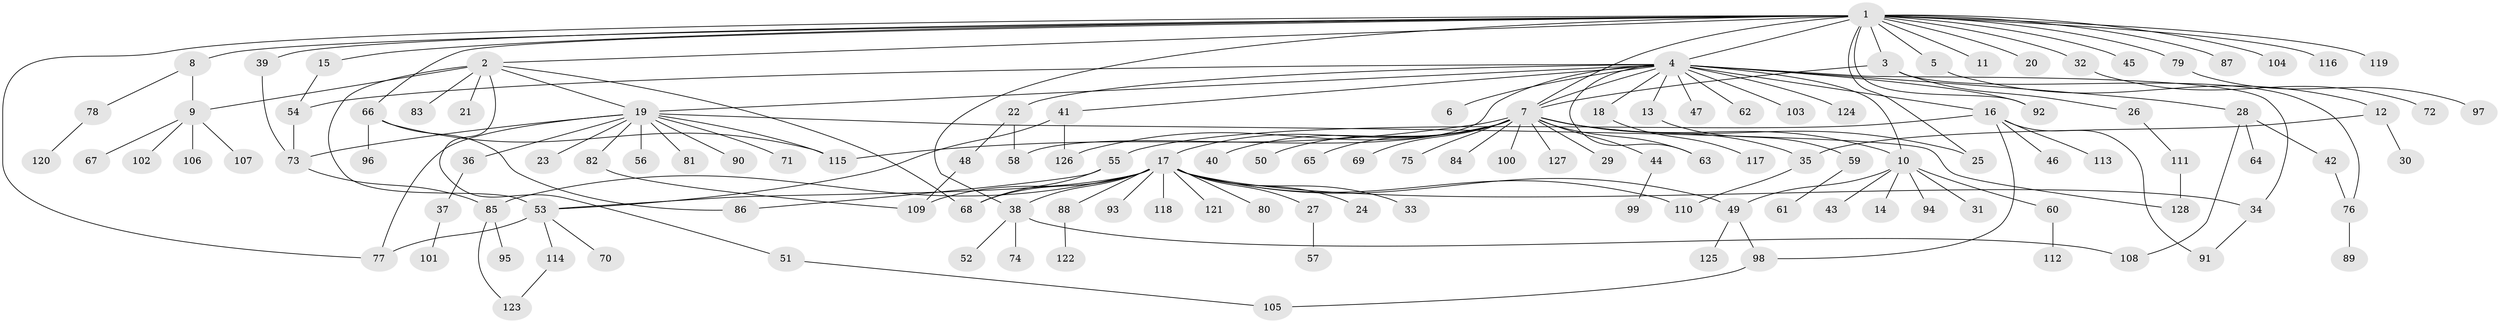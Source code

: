 // Generated by graph-tools (version 1.1) at 2025/48/03/09/25 04:48:42]
// undirected, 128 vertices, 164 edges
graph export_dot {
graph [start="1"]
  node [color=gray90,style=filled];
  1;
  2;
  3;
  4;
  5;
  6;
  7;
  8;
  9;
  10;
  11;
  12;
  13;
  14;
  15;
  16;
  17;
  18;
  19;
  20;
  21;
  22;
  23;
  24;
  25;
  26;
  27;
  28;
  29;
  30;
  31;
  32;
  33;
  34;
  35;
  36;
  37;
  38;
  39;
  40;
  41;
  42;
  43;
  44;
  45;
  46;
  47;
  48;
  49;
  50;
  51;
  52;
  53;
  54;
  55;
  56;
  57;
  58;
  59;
  60;
  61;
  62;
  63;
  64;
  65;
  66;
  67;
  68;
  69;
  70;
  71;
  72;
  73;
  74;
  75;
  76;
  77;
  78;
  79;
  80;
  81;
  82;
  83;
  84;
  85;
  86;
  87;
  88;
  89;
  90;
  91;
  92;
  93;
  94;
  95;
  96;
  97;
  98;
  99;
  100;
  101;
  102;
  103;
  104;
  105;
  106;
  107;
  108;
  109;
  110;
  111;
  112;
  113;
  114;
  115;
  116;
  117;
  118;
  119;
  120;
  121;
  122;
  123;
  124;
  125;
  126;
  127;
  128;
  1 -- 2;
  1 -- 3;
  1 -- 4;
  1 -- 5;
  1 -- 7;
  1 -- 8;
  1 -- 11;
  1 -- 15;
  1 -- 20;
  1 -- 25;
  1 -- 32;
  1 -- 38;
  1 -- 39;
  1 -- 45;
  1 -- 66;
  1 -- 77;
  1 -- 79;
  1 -- 87;
  1 -- 92;
  1 -- 104;
  1 -- 116;
  1 -- 119;
  2 -- 9;
  2 -- 19;
  2 -- 21;
  2 -- 51;
  2 -- 53;
  2 -- 68;
  2 -- 83;
  3 -- 7;
  3 -- 26;
  3 -- 76;
  4 -- 6;
  4 -- 7;
  4 -- 10;
  4 -- 13;
  4 -- 16;
  4 -- 18;
  4 -- 19;
  4 -- 22;
  4 -- 28;
  4 -- 34;
  4 -- 41;
  4 -- 47;
  4 -- 54;
  4 -- 58;
  4 -- 62;
  4 -- 63;
  4 -- 92;
  4 -- 103;
  4 -- 124;
  5 -- 12;
  7 -- 10;
  7 -- 17;
  7 -- 25;
  7 -- 29;
  7 -- 35;
  7 -- 40;
  7 -- 44;
  7 -- 50;
  7 -- 63;
  7 -- 65;
  7 -- 69;
  7 -- 75;
  7 -- 84;
  7 -- 100;
  7 -- 115;
  7 -- 126;
  7 -- 127;
  8 -- 9;
  8 -- 78;
  9 -- 67;
  9 -- 102;
  9 -- 106;
  9 -- 107;
  10 -- 14;
  10 -- 31;
  10 -- 43;
  10 -- 49;
  10 -- 60;
  10 -- 94;
  12 -- 30;
  12 -- 35;
  13 -- 59;
  15 -- 54;
  16 -- 46;
  16 -- 55;
  16 -- 91;
  16 -- 98;
  16 -- 113;
  17 -- 24;
  17 -- 27;
  17 -- 33;
  17 -- 34;
  17 -- 38;
  17 -- 49;
  17 -- 53;
  17 -- 68;
  17 -- 80;
  17 -- 85;
  17 -- 88;
  17 -- 93;
  17 -- 109;
  17 -- 110;
  17 -- 118;
  17 -- 121;
  18 -- 117;
  19 -- 23;
  19 -- 36;
  19 -- 56;
  19 -- 71;
  19 -- 73;
  19 -- 77;
  19 -- 81;
  19 -- 82;
  19 -- 90;
  19 -- 115;
  19 -- 128;
  22 -- 48;
  22 -- 58;
  26 -- 111;
  27 -- 57;
  28 -- 42;
  28 -- 64;
  28 -- 108;
  32 -- 72;
  34 -- 91;
  35 -- 110;
  36 -- 37;
  37 -- 101;
  38 -- 52;
  38 -- 74;
  38 -- 108;
  39 -- 73;
  41 -- 53;
  41 -- 126;
  42 -- 76;
  44 -- 99;
  48 -- 109;
  49 -- 98;
  49 -- 125;
  51 -- 105;
  53 -- 70;
  53 -- 77;
  53 -- 114;
  54 -- 73;
  55 -- 68;
  55 -- 86;
  59 -- 61;
  60 -- 112;
  66 -- 86;
  66 -- 96;
  66 -- 115;
  73 -- 85;
  76 -- 89;
  78 -- 120;
  79 -- 97;
  82 -- 109;
  85 -- 95;
  85 -- 123;
  88 -- 122;
  98 -- 105;
  111 -- 128;
  114 -- 123;
}

